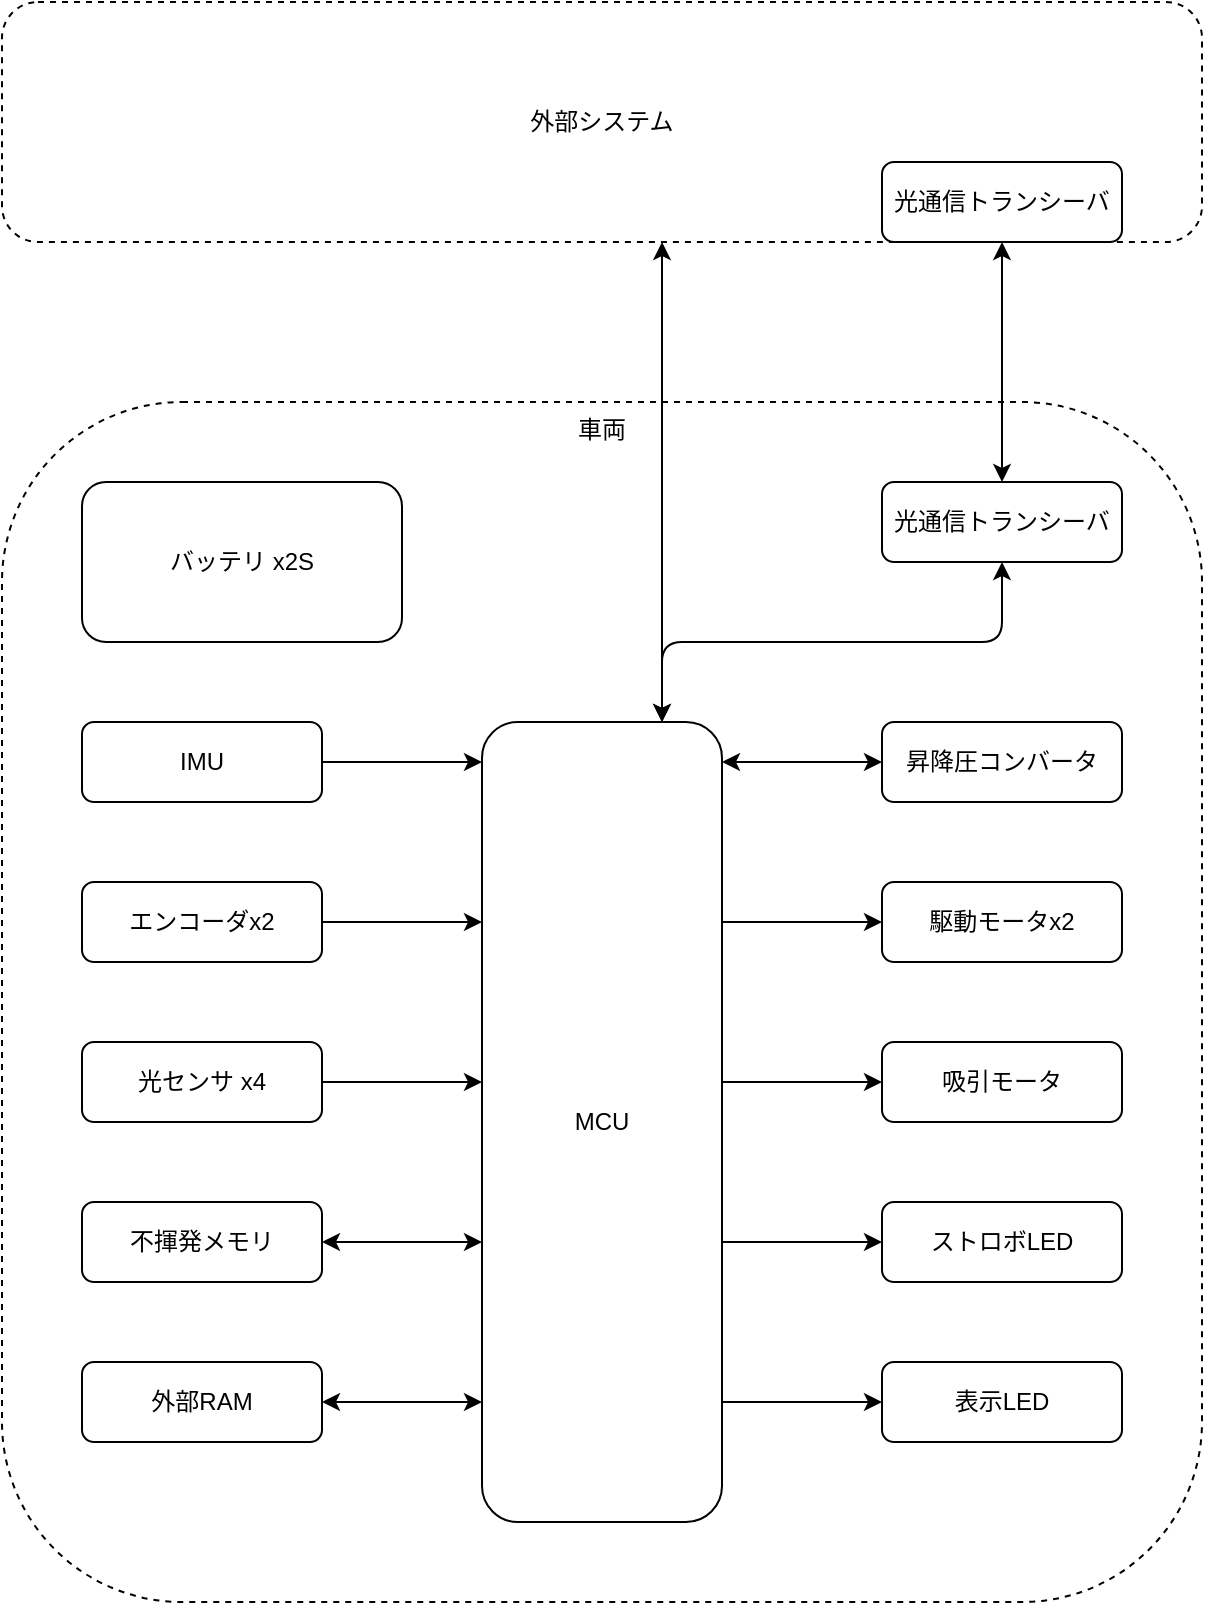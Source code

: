 <mxfile>
    <diagram id="sfncVf7Ia6d5j3yyJuRj" name="ページ1">
        <mxGraphModel dx="1089" dy="1001" grid="1" gridSize="10" guides="1" tooltips="1" connect="1" arrows="1" fold="1" page="1" pageScale="1" pageWidth="827" pageHeight="1169" math="0" shadow="0">
            <root>
                <mxCell id="0"/>
                <mxCell id="1" parent="0"/>
                <mxCell id="29" value="車両" style="rounded=1;whiteSpace=wrap;html=1;dashed=1;verticalAlign=top;" parent="1" vertex="1">
                    <mxGeometry x="240" y="240" width="600" height="600" as="geometry"/>
                </mxCell>
                <mxCell id="13" style="edgeStyle=elbowEdgeStyle;elbow=vertical;html=1;" parent="1" source="2" target="5" edge="1">
                    <mxGeometry relative="1" as="geometry"/>
                </mxCell>
                <mxCell id="2" value="IMU" style="rounded=1;whiteSpace=wrap;html=1;" parent="1" vertex="1">
                    <mxGeometry x="280" y="400" width="120" height="40" as="geometry"/>
                </mxCell>
                <mxCell id="6" value="" style="edgeStyle=elbowEdgeStyle;html=1;elbow=vertical;" parent="1" source="3" target="5" edge="1">
                    <mxGeometry relative="1" as="geometry"/>
                </mxCell>
                <mxCell id="3" value="エンコーダx2" style="rounded=1;whiteSpace=wrap;html=1;" parent="1" vertex="1">
                    <mxGeometry x="280" y="480" width="120" height="40" as="geometry"/>
                </mxCell>
                <mxCell id="12" style="edgeStyle=elbowEdgeStyle;html=1;elbow=vertical;" parent="1" source="4" target="5" edge="1">
                    <mxGeometry relative="1" as="geometry"/>
                </mxCell>
                <mxCell id="4" value="光センサ x4" style="rounded=1;whiteSpace=wrap;html=1;" parent="1" vertex="1">
                    <mxGeometry x="280" y="560" width="120" height="40" as="geometry"/>
                </mxCell>
                <mxCell id="8" value="" style="edgeStyle=elbowEdgeStyle;html=1;elbow=vertical;" parent="1" source="5" target="7" edge="1">
                    <mxGeometry relative="1" as="geometry"/>
                </mxCell>
                <mxCell id="11" value="" style="edgeStyle=elbowEdgeStyle;html=1;elbow=vertical;" parent="1" source="5" target="10" edge="1">
                    <mxGeometry relative="1" as="geometry"/>
                </mxCell>
                <mxCell id="17" style="edgeStyle=elbowEdgeStyle;elbow=vertical;html=1;startArrow=classic;startFill=1;" parent="1" source="5" target="16" edge="1">
                    <mxGeometry relative="1" as="geometry"/>
                </mxCell>
                <mxCell id="20" style="edgeStyle=elbowEdgeStyle;elbow=vertical;html=1;startArrow=classic;startFill=1;" parent="1" source="5" target="19" edge="1">
                    <mxGeometry relative="1" as="geometry"/>
                </mxCell>
                <mxCell id="22" value="" style="edgeStyle=elbowEdgeStyle;elbow=vertical;html=1;startArrow=classic;startFill=1;exitX=0.75;exitY=0;exitDx=0;exitDy=0;" parent="1" source="5" target="21" edge="1">
                    <mxGeometry relative="1" as="geometry">
                        <Array as="points">
                            <mxPoint x="570" y="280"/>
                        </Array>
                    </mxGeometry>
                </mxCell>
                <mxCell id="25" style="edgeStyle=elbowEdgeStyle;elbow=vertical;html=1;startArrow=classic;startFill=1;exitX=0.75;exitY=0;exitDx=0;exitDy=0;" parent="1" source="5" target="24" edge="1">
                    <mxGeometry relative="1" as="geometry">
                        <Array as="points">
                            <mxPoint x="580" y="360"/>
                            <mxPoint x="600" y="360"/>
                            <mxPoint x="660" y="360"/>
                        </Array>
                    </mxGeometry>
                </mxCell>
                <mxCell id="31" style="edgeStyle=elbowEdgeStyle;html=1;elbow=vertical;" edge="1" parent="1" source="5" target="30">
                    <mxGeometry relative="1" as="geometry"/>
                </mxCell>
                <mxCell id="35" style="edgeStyle=elbowEdgeStyle;elbow=vertical;html=1;startArrow=none;startFill=0;" edge="1" parent="1" source="5" target="34">
                    <mxGeometry relative="1" as="geometry"/>
                </mxCell>
                <mxCell id="5" value="MCU" style="rounded=1;whiteSpace=wrap;html=1;" parent="1" vertex="1">
                    <mxGeometry x="480" y="400" width="120" height="400" as="geometry"/>
                </mxCell>
                <mxCell id="7" value="駆動モータx2" style="rounded=1;whiteSpace=wrap;html=1;" parent="1" vertex="1">
                    <mxGeometry x="680" y="480" width="120" height="40" as="geometry"/>
                </mxCell>
                <mxCell id="10" value="吸引モータ" style="rounded=1;whiteSpace=wrap;html=1;" parent="1" vertex="1">
                    <mxGeometry x="680" y="560" width="120" height="40" as="geometry"/>
                </mxCell>
                <mxCell id="16" value="不揮発メモリ" style="rounded=1;whiteSpace=wrap;html=1;" parent="1" vertex="1">
                    <mxGeometry x="280" y="640" width="120" height="40" as="geometry"/>
                </mxCell>
                <mxCell id="19" value="昇降圧コンバータ" style="rounded=1;whiteSpace=wrap;html=1;" parent="1" vertex="1">
                    <mxGeometry x="680" y="400" width="120" height="40" as="geometry"/>
                </mxCell>
                <mxCell id="21" value="外部システム" style="rounded=1;whiteSpace=wrap;html=1;dashed=1;" parent="1" vertex="1">
                    <mxGeometry x="240" y="40" width="600" height="120" as="geometry"/>
                </mxCell>
                <mxCell id="23" value="バッテリ x2S" style="rounded=1;whiteSpace=wrap;html=1;" parent="1" vertex="1">
                    <mxGeometry x="280" y="280" width="160" height="80" as="geometry"/>
                </mxCell>
                <mxCell id="26" style="edgeStyle=elbowEdgeStyle;elbow=vertical;html=1;startArrow=classic;startFill=1;" parent="1" source="24" target="27" edge="1">
                    <mxGeometry relative="1" as="geometry"/>
                </mxCell>
                <mxCell id="24" value="光通信トランシーバ" style="rounded=1;whiteSpace=wrap;html=1;" parent="1" vertex="1">
                    <mxGeometry x="680" y="280" width="120" height="40" as="geometry"/>
                </mxCell>
                <mxCell id="27" value="光通信トランシーバ" style="rounded=1;whiteSpace=wrap;html=1;" parent="1" vertex="1">
                    <mxGeometry x="680" y="120" width="120" height="40" as="geometry"/>
                </mxCell>
                <mxCell id="30" value="ストロボLED" style="rounded=1;whiteSpace=wrap;html=1;" vertex="1" parent="1">
                    <mxGeometry x="680" y="640" width="120" height="40" as="geometry"/>
                </mxCell>
                <mxCell id="33" style="edgeStyle=elbowEdgeStyle;elbow=vertical;html=1;startArrow=classic;startFill=1;" edge="1" parent="1" source="32" target="5">
                    <mxGeometry relative="1" as="geometry"/>
                </mxCell>
                <mxCell id="32" value="外部RAM" style="rounded=1;whiteSpace=wrap;html=1;" vertex="1" parent="1">
                    <mxGeometry x="280" y="720" width="120" height="40" as="geometry"/>
                </mxCell>
                <mxCell id="34" value="表示LED" style="rounded=1;whiteSpace=wrap;html=1;" vertex="1" parent="1">
                    <mxGeometry x="680" y="720" width="120" height="40" as="geometry"/>
                </mxCell>
            </root>
        </mxGraphModel>
    </diagram>
</mxfile>